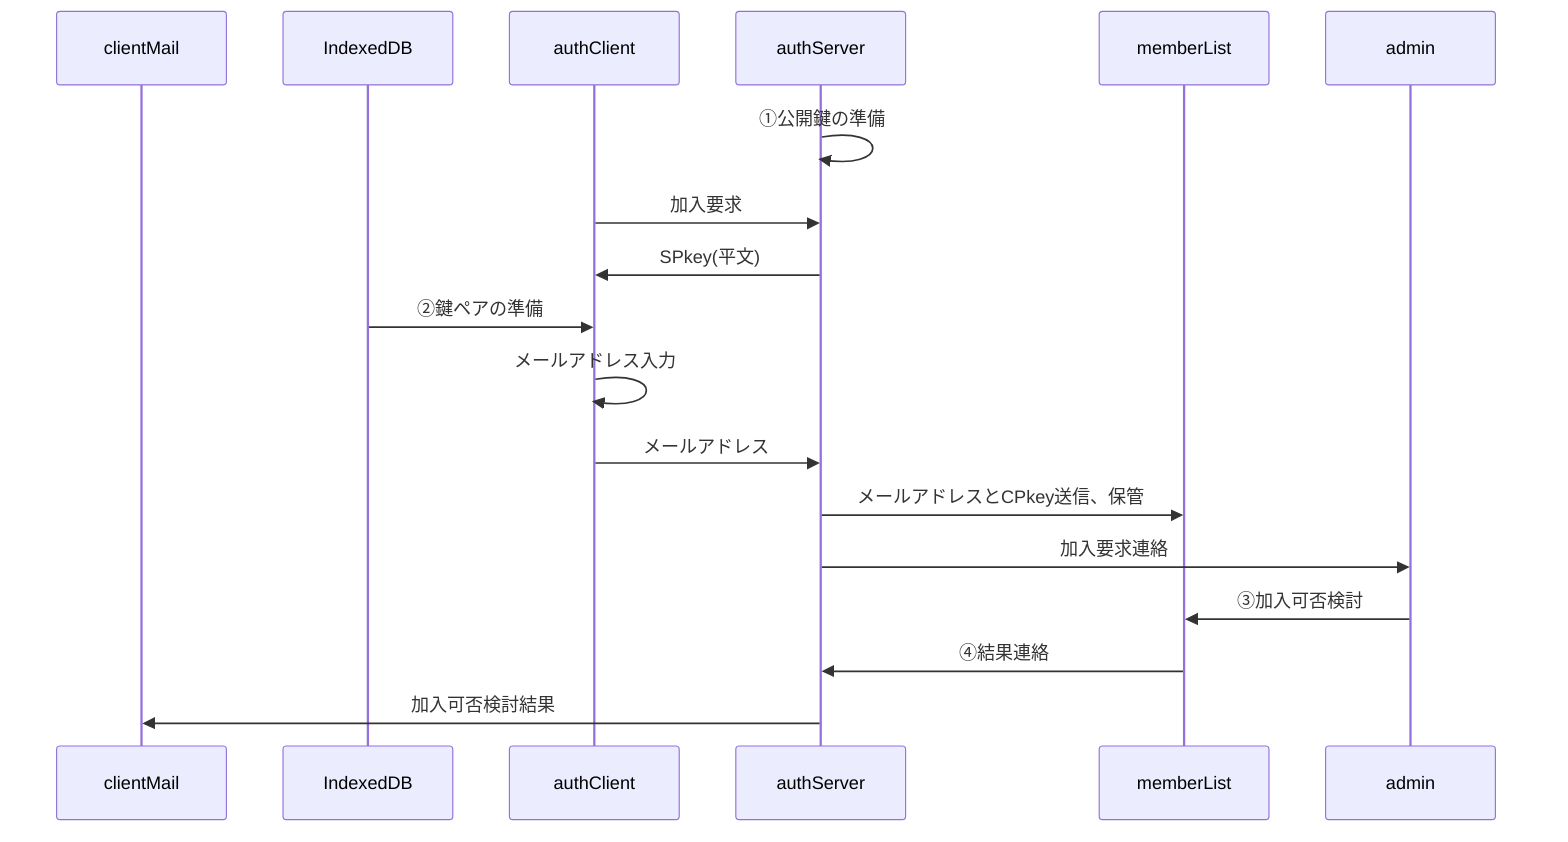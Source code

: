 sequenceDiagram
  participant clientMail
  participant IndexedDB
  participant authClient
  participant authServer
  participant memberList
  participant admin

  authServer->>authServer: ①公開鍵の準備
  authClient->>authServer: 加入要求
  authServer->>authClient: SPkey(平文)
  IndexedDB->>authClient: ②鍵ペアの準備
  authClient->>authClient: メールアドレス入力
  authClient->>authServer: メールアドレス
  authServer->>memberList: メールアドレスとCPkey送信、保管
  authServer->>admin: 加入要求連絡
  admin->>memberList: ③加入可否検討
  memberList->>authServer: ④結果連絡
  authServer->>clientMail: 加入可否検討結果